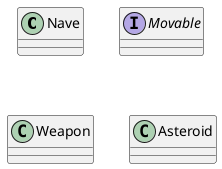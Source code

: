 @startuml
'https://plantuml.com/class-diagram

class Nave {}
interface Movable {}
class Weapon {}
class Asteroid {}






@enduml